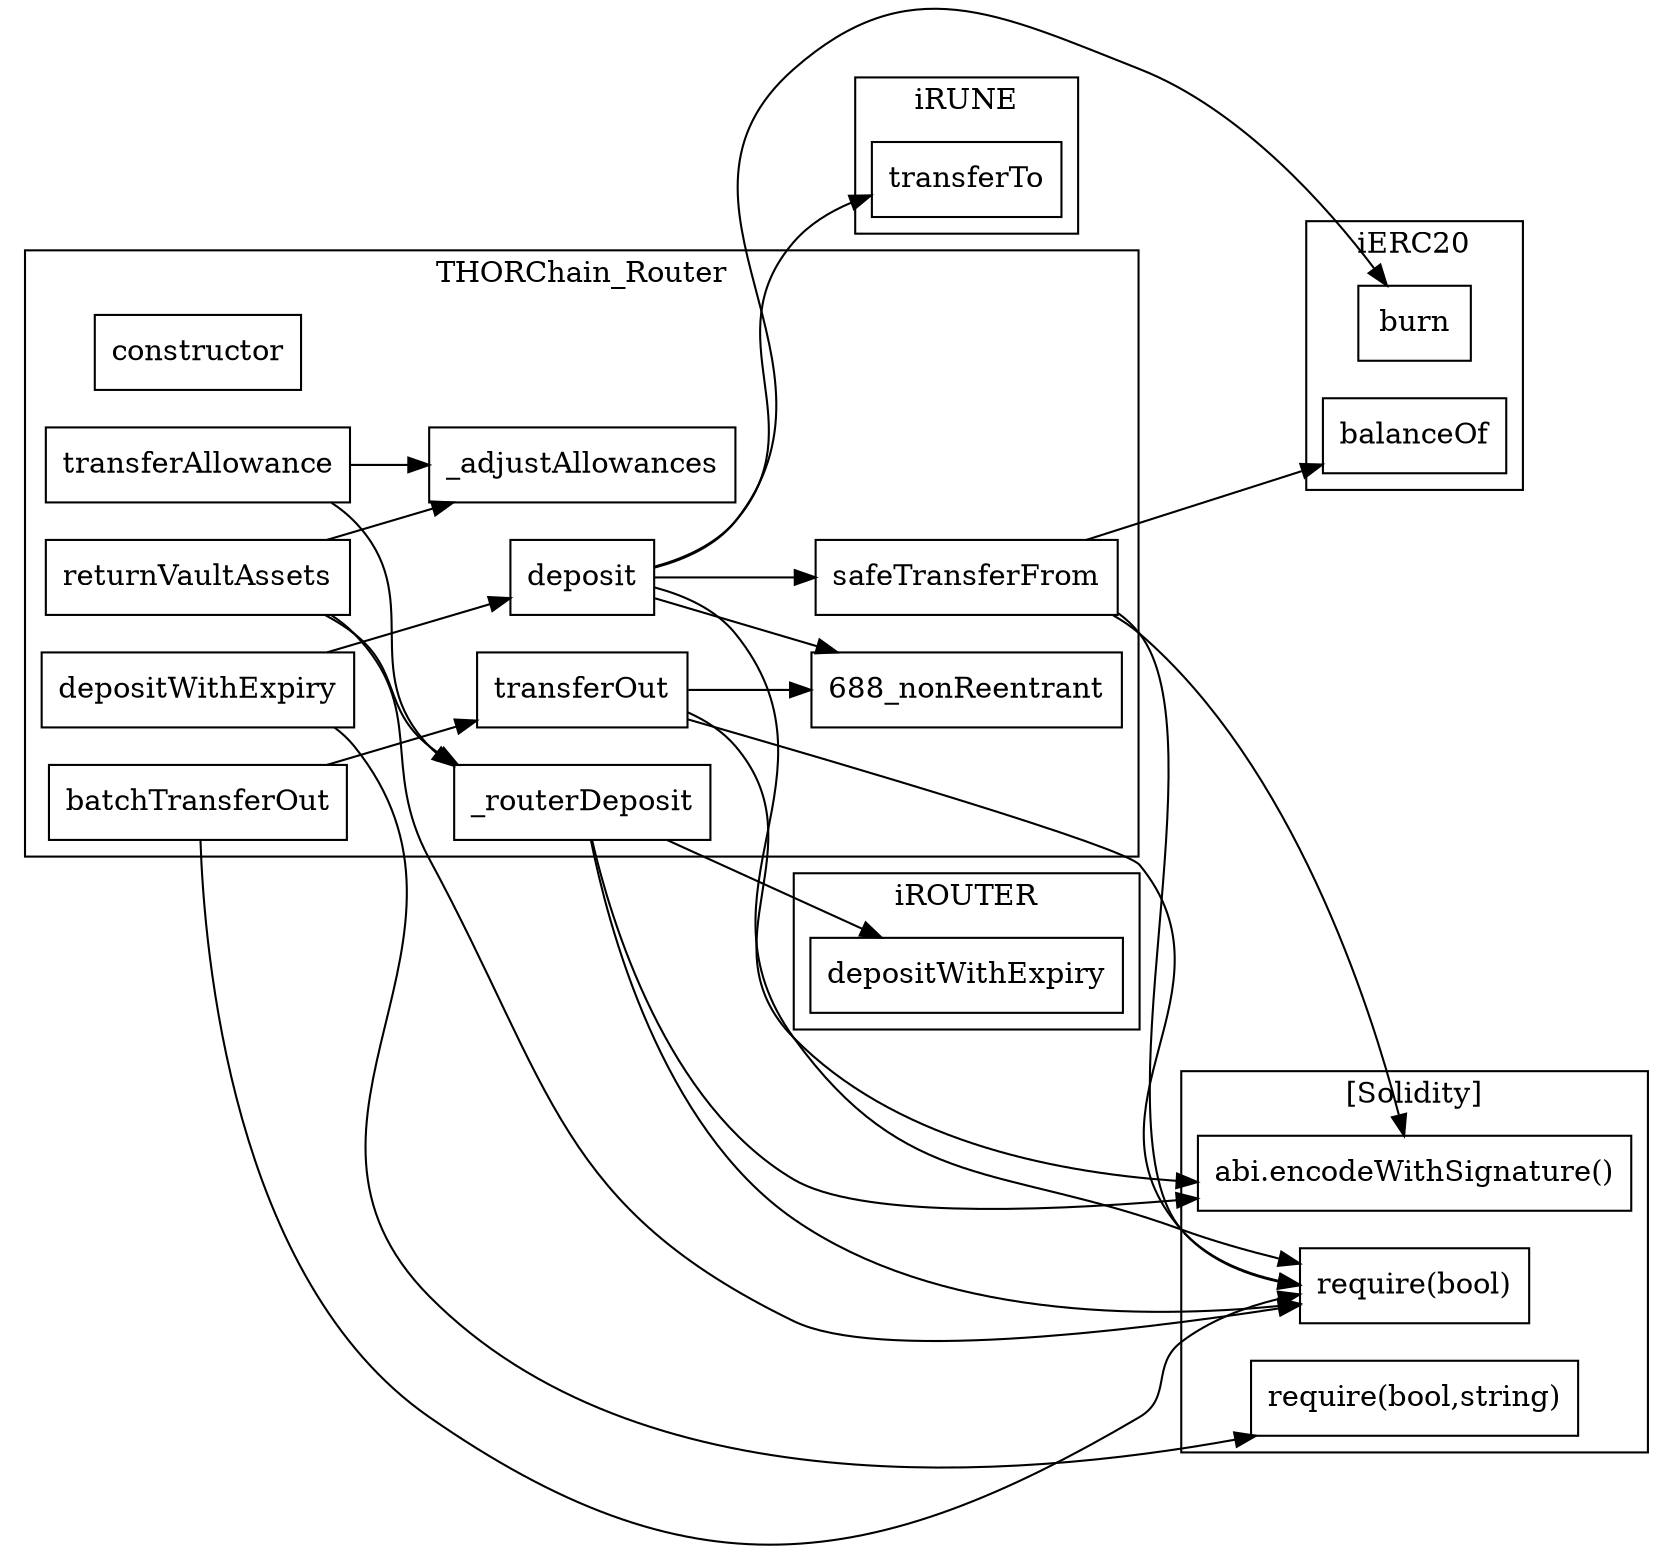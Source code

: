 strict digraph {
rankdir="LR"
node [shape=box]
subgraph cluster_688_THORChain_Router {
label = "THORChain_Router"
"688_constructor" [label="constructor"]
"688_depositWithExpiry" [label="depositWithExpiry"]
"688_transferAllowance" [label="transferAllowance"]
"688__routerDeposit" [label="_routerDeposit"]
"688__adjustAllowances" [label="_adjustAllowances"]
"688_returnVaultAssets" [label="returnVaultAssets"]
"688_transferOut" [label="transferOut"]
"688_deposit" [label="deposit"]
"688_batchTransferOut" [label="batchTransferOut"]
"688_safeTransferFrom" [label="safeTransferFrom"]
"688_deposit" -> "688_safeTransferFrom"
"688_transferOut" -> "688_nonReentrant"
"688_returnVaultAssets" -> "688__adjustAllowances"
"688_transferAllowance" -> "688__routerDeposit"
"688_deposit" -> "688_nonReentrant"
"688_batchTransferOut" -> "688_transferOut"
"688_depositWithExpiry" -> "688_deposit"
"688_returnVaultAssets" -> "688__routerDeposit"
"688_transferAllowance" -> "688__adjustAllowances"
}subgraph cluster_38_iROUTER {
label = "iROUTER"
"38_depositWithExpiry" [label="depositWithExpiry"]
}subgraph cluster_14_iERC20 {
label = "iERC20"
"14_burn" [label="burn"]
"14_balanceOf" [label="balanceOf"]
}subgraph cluster_24_iRUNE {
label = "iRUNE"
"24_transferTo" [label="transferTo"]
}subgraph cluster_solidity {
label = "[Solidity]"
"require(bool)" 
"require(bool,string)" 
"abi.encodeWithSignature()" 
"688_safeTransferFrom" -> "require(bool)"
"688_deposit" -> "require(bool)"
"688_safeTransferFrom" -> "abi.encodeWithSignature()"
"688_transferOut" -> "abi.encodeWithSignature()"
"688__routerDeposit" -> "abi.encodeWithSignature()"
"688_batchTransferOut" -> "require(bool)"
"688_transferOut" -> "require(bool)"
"688_returnVaultAssets" -> "require(bool)"
"688_depositWithExpiry" -> "require(bool,string)"
"688__routerDeposit" -> "require(bool)"
}"688_deposit" -> "24_transferTo"
"688__routerDeposit" -> "38_depositWithExpiry"
"688_safeTransferFrom" -> "14_balanceOf"
"688_deposit" -> "14_burn"
}